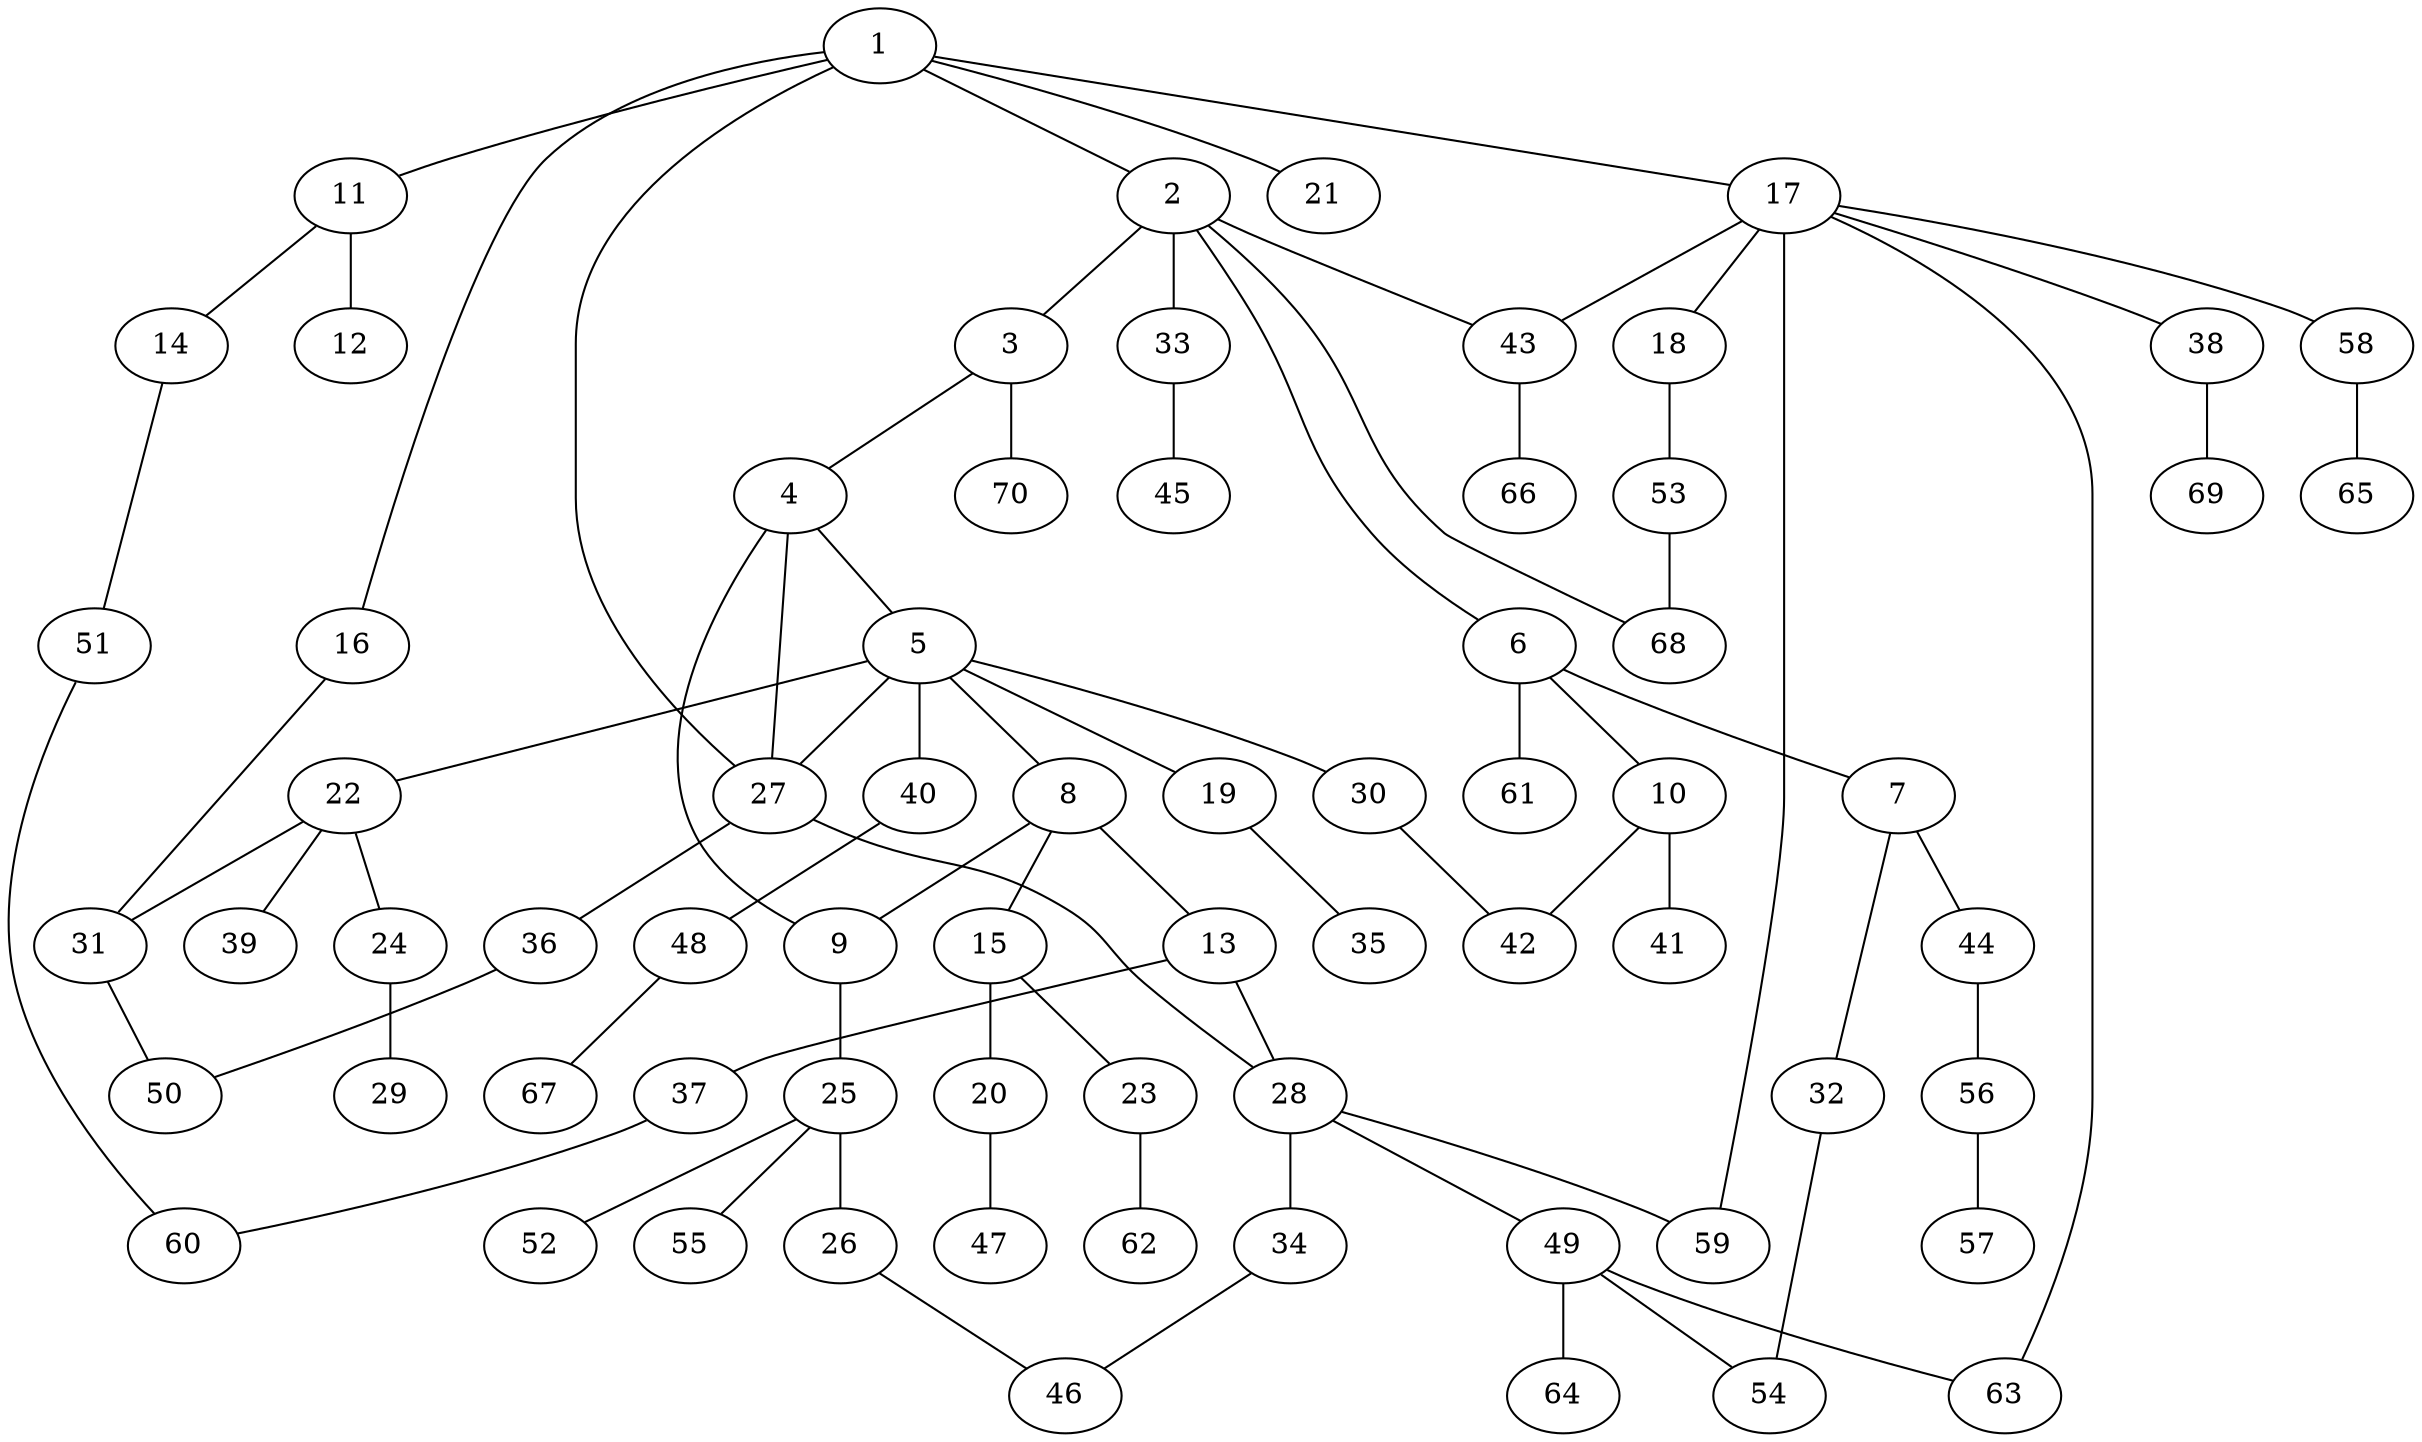 graph graphname {1--2
1--11
1--16
1--17
1--21
1--27
2--3
2--6
2--33
2--43
2--68
3--4
3--70
4--5
4--9
4--27
5--8
5--19
5--22
5--27
5--30
5--40
6--7
6--10
6--61
7--32
7--44
8--9
8--13
8--15
9--25
10--41
10--42
11--12
11--14
13--28
13--37
14--51
15--20
15--23
16--31
17--18
17--38
17--43
17--58
17--59
17--63
18--53
19--35
20--47
22--24
22--31
22--39
23--62
24--29
25--26
25--52
25--55
26--46
27--28
27--36
28--34
28--49
28--59
30--42
31--50
32--54
33--45
34--46
36--50
37--60
38--69
40--48
43--66
44--56
48--67
49--54
49--63
49--64
51--60
53--68
56--57
58--65
}